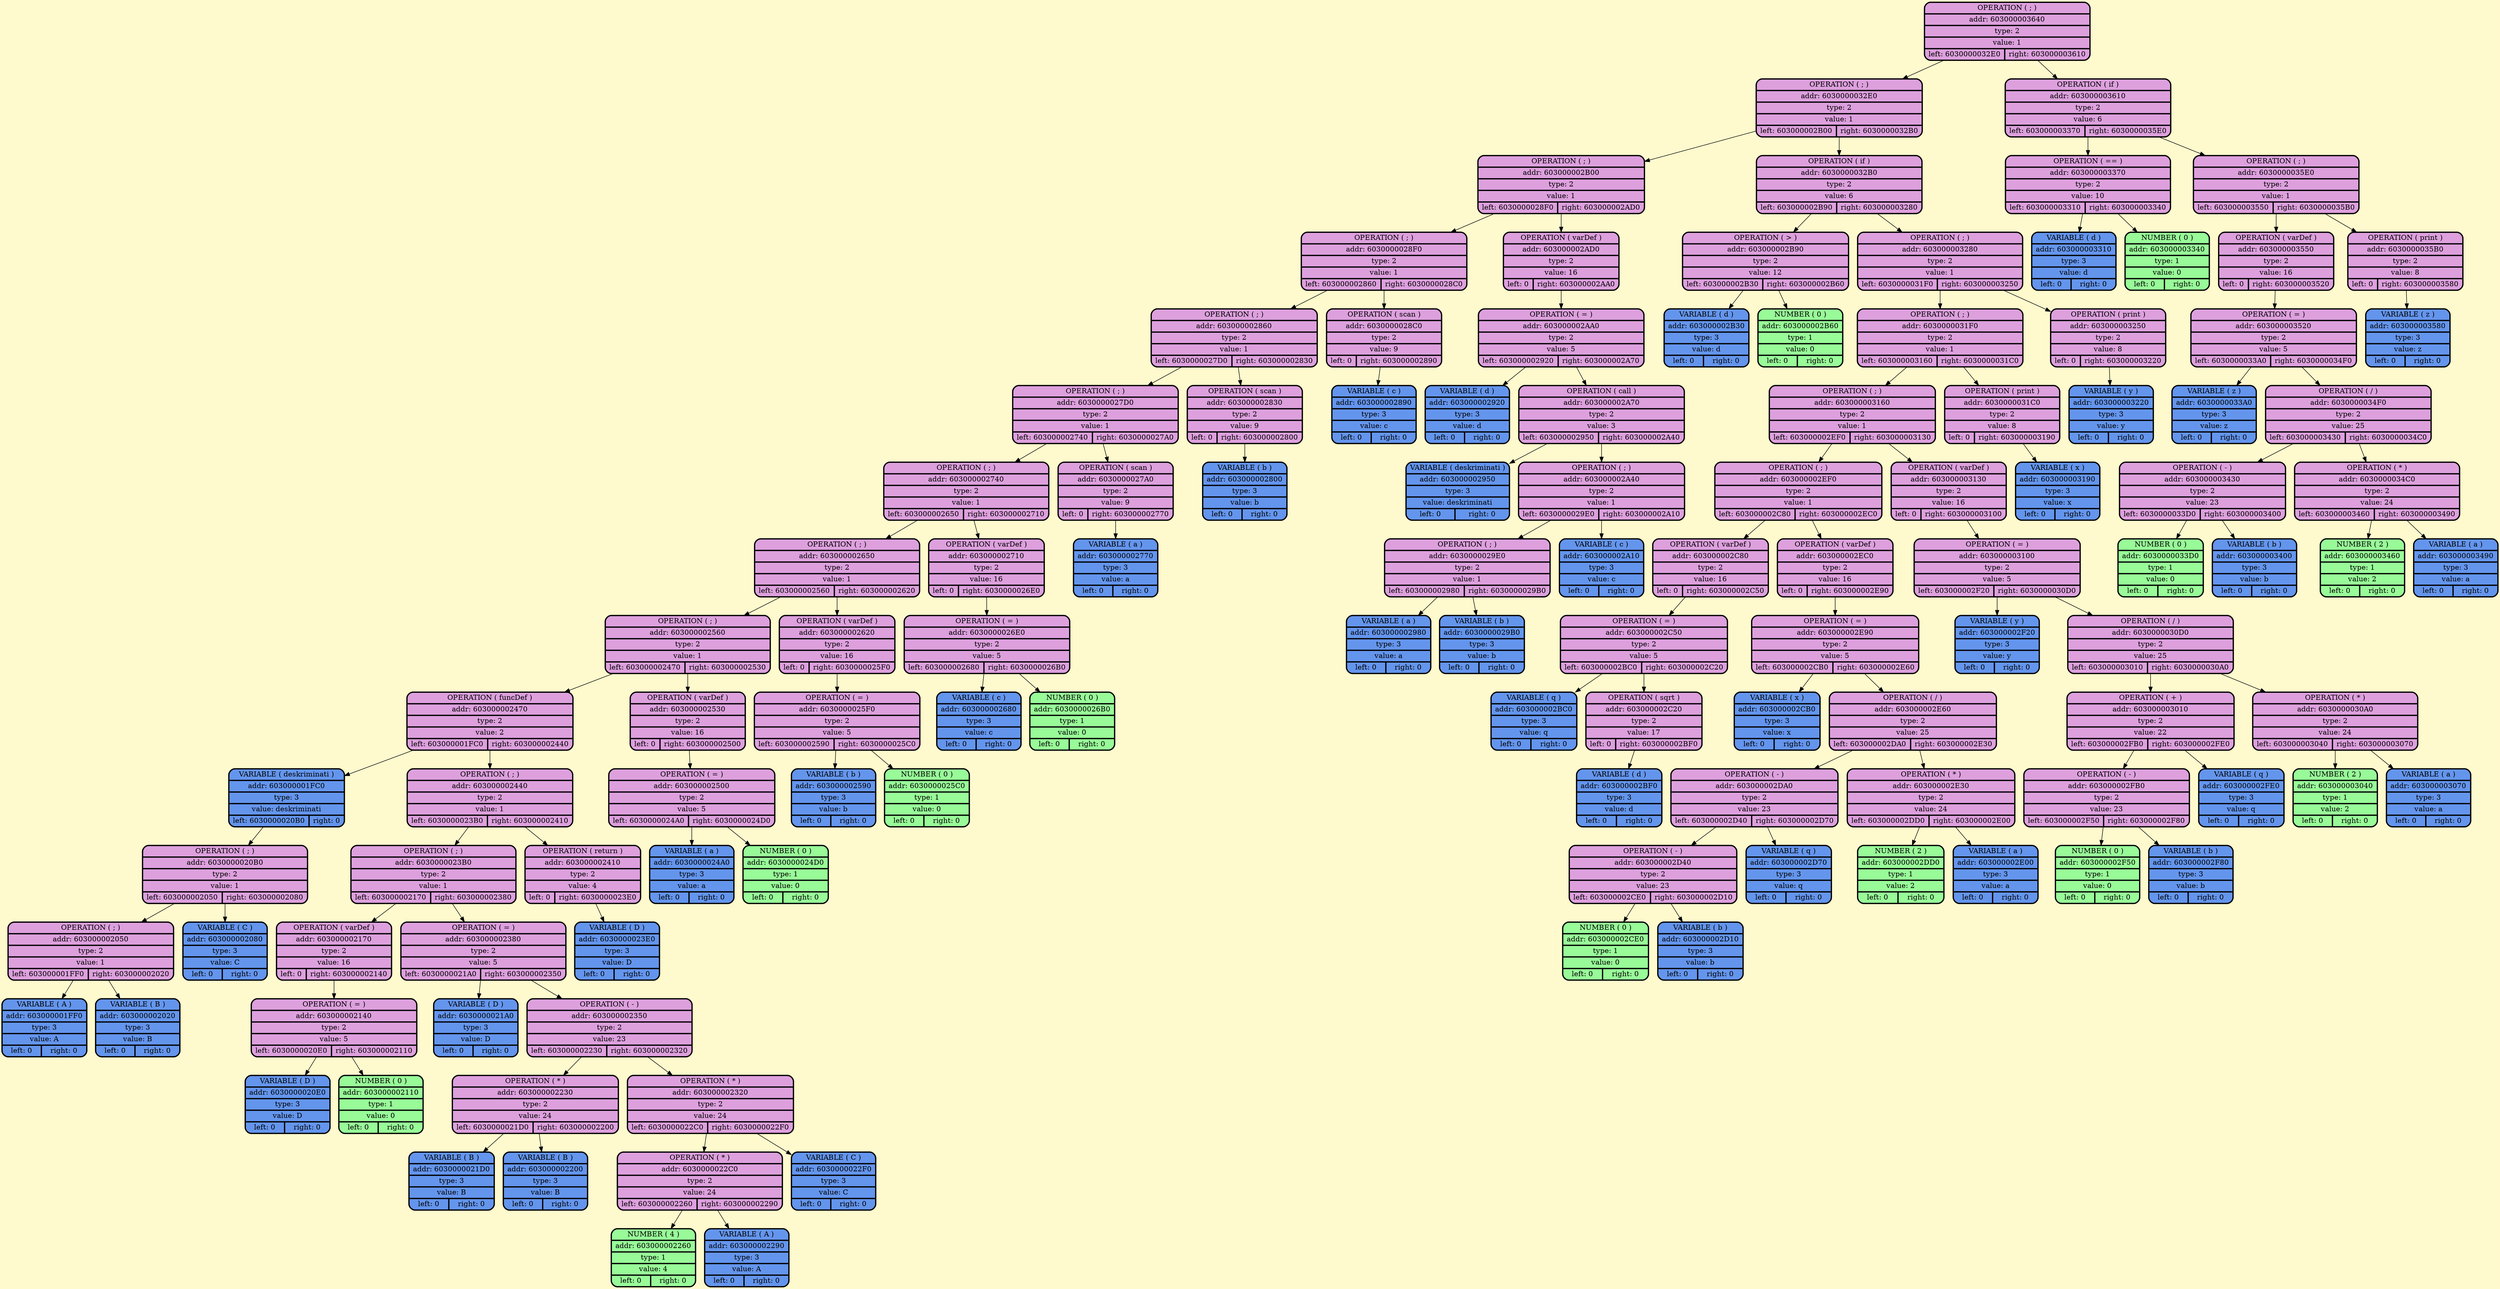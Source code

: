digraph G {
    node [style=filled, fontcolor=darkblue, fillcolor=peachpuff, color="#252A34", penwidth=2.5];
    bgcolor="lemonchiffon";

node_0x603000003640 [shape=Mrecord; style = filled; fillcolor=plum; color = "#000000"; fontcolor = "#000000";label=" {OPERATION ( ; ) | addr: 603000003640 | type: 2 | value: 1 | {left: 6030000032E0 | right: 603000003610}} "];
node_0x6030000032e0 [shape=Mrecord; style = filled; fillcolor=plum; color = "#000000"; fontcolor = "#000000";label=" {OPERATION ( ; ) | addr: 6030000032E0 | type: 2 | value: 1 | {left: 603000002B00 | right: 6030000032B0}} "];
node_0x603000002b00 [shape=Mrecord; style = filled; fillcolor=plum; color = "#000000"; fontcolor = "#000000";label=" {OPERATION ( ; ) | addr: 603000002B00 | type: 2 | value: 1 | {left: 6030000028F0 | right: 603000002AD0}} "];
node_0x6030000028f0 [shape=Mrecord; style = filled; fillcolor=plum; color = "#000000"; fontcolor = "#000000";label=" {OPERATION ( ; ) | addr: 6030000028F0 | type: 2 | value: 1 | {left: 603000002860 | right: 6030000028C0}} "];
node_0x603000002860 [shape=Mrecord; style = filled; fillcolor=plum; color = "#000000"; fontcolor = "#000000";label=" {OPERATION ( ; ) | addr: 603000002860 | type: 2 | value: 1 | {left: 6030000027D0 | right: 603000002830}} "];
node_0x6030000027d0 [shape=Mrecord; style = filled; fillcolor=plum; color = "#000000"; fontcolor = "#000000";label=" {OPERATION ( ; ) | addr: 6030000027D0 | type: 2 | value: 1 | {left: 603000002740 | right: 6030000027A0}} "];
node_0x603000002740 [shape=Mrecord; style = filled; fillcolor=plum; color = "#000000"; fontcolor = "#000000";label=" {OPERATION ( ; ) | addr: 603000002740 | type: 2 | value: 1 | {left: 603000002650 | right: 603000002710}} "];
node_0x603000002650 [shape=Mrecord; style = filled; fillcolor=plum; color = "#000000"; fontcolor = "#000000";label=" {OPERATION ( ; ) | addr: 603000002650 | type: 2 | value: 1 | {left: 603000002560 | right: 603000002620}} "];
node_0x603000002560 [shape=Mrecord; style = filled; fillcolor=plum; color = "#000000"; fontcolor = "#000000";label=" {OPERATION ( ; ) | addr: 603000002560 | type: 2 | value: 1 | {left: 603000002470 | right: 603000002530}} "];
node_0x603000002470 [shape=Mrecord; style = filled; fillcolor=plum; color = "#000000"; fontcolor = "#000000";label=" {OPERATION ( funcDef ) | addr: 603000002470 | type: 2 | value: 2 | {left: 603000001FC0 | right: 603000002440}} "];
    node_0x603000001fc0 [shape=Mrecord; style = filled; fillcolor = cornflowerblue; color = "#000000"; fontcolor = "#000000";  label="  {VARIABLE ( deskriminati )| addr: 603000001FC0 | type: 3| value: deskriminati | {left: 6030000020B0 | right: 0}} "];
node_0x6030000020b0 [shape=Mrecord; style = filled; fillcolor=plum; color = "#000000"; fontcolor = "#000000";label=" {OPERATION ( ; ) | addr: 6030000020B0 | type: 2 | value: 1 | {left: 603000002050 | right: 603000002080}} "];
node_0x603000002050 [shape=Mrecord; style = filled; fillcolor=plum; color = "#000000"; fontcolor = "#000000";label=" {OPERATION ( ; ) | addr: 603000002050 | type: 2 | value: 1 | {left: 603000001FF0 | right: 603000002020}} "];
    node_0x603000001ff0 [shape=Mrecord; style = filled; fillcolor = cornflowerblue; color = "#000000"; fontcolor = "#000000";  label="  {VARIABLE ( A )| addr: 603000001FF0 | type: 3| value: A | {left: 0 | right: 0}} "];
    node_0x603000002020 [shape=Mrecord; style = filled; fillcolor = cornflowerblue; color = "#000000"; fontcolor = "#000000";  label="  {VARIABLE ( B )| addr: 603000002020 | type: 3| value: B | {left: 0 | right: 0}} "];
    node_0x603000002080 [shape=Mrecord; style = filled; fillcolor = cornflowerblue; color = "#000000"; fontcolor = "#000000";  label="  {VARIABLE ( C )| addr: 603000002080 | type: 3| value: C | {left: 0 | right: 0}} "];
node_0x603000002440 [shape=Mrecord; style = filled; fillcolor=plum; color = "#000000"; fontcolor = "#000000";label=" {OPERATION ( ; ) | addr: 603000002440 | type: 2 | value: 1 | {left: 6030000023B0 | right: 603000002410}} "];
node_0x6030000023b0 [shape=Mrecord; style = filled; fillcolor=plum; color = "#000000"; fontcolor = "#000000";label=" {OPERATION ( ; ) | addr: 6030000023B0 | type: 2 | value: 1 | {left: 603000002170 | right: 603000002380}} "];
node_0x603000002170 [shape=Mrecord; style = filled; fillcolor=plum; color = "#000000"; fontcolor = "#000000";label=" {OPERATION ( varDef ) | addr: 603000002170 | type: 2 | value: 16 | {left: 0 | right: 603000002140}} "];
node_0x603000002140 [shape=Mrecord; style = filled; fillcolor=plum; color = "#000000"; fontcolor = "#000000";label=" {OPERATION ( = ) | addr: 603000002140 | type: 2 | value: 5 | {left: 6030000020E0 | right: 603000002110}} "];
    node_0x6030000020e0 [shape=Mrecord; style = filled; fillcolor = cornflowerblue; color = "#000000"; fontcolor = "#000000";  label="  {VARIABLE ( D )| addr: 6030000020E0 | type: 3| value: D | {left: 0 | right: 0}} "];
    node_0x603000002110 [shape=Mrecord; style = filled; fillcolor = palegreen; color = "#000000"; fontcolor = "#000000";  label="  {NUMBER ( 0 )| addr: 603000002110 | type: 1| value: 0 | {left: 0 | right: 0}} "];
node_0x603000002380 [shape=Mrecord; style = filled; fillcolor=plum; color = "#000000"; fontcolor = "#000000";label=" {OPERATION ( = ) | addr: 603000002380 | type: 2 | value: 5 | {left: 6030000021A0 | right: 603000002350}} "];
    node_0x6030000021a0 [shape=Mrecord; style = filled; fillcolor = cornflowerblue; color = "#000000"; fontcolor = "#000000";  label="  {VARIABLE ( D )| addr: 6030000021A0 | type: 3| value: D | {left: 0 | right: 0}} "];
node_0x603000002350 [shape=Mrecord; style = filled; fillcolor=plum; color = "#000000"; fontcolor = "#000000";label=" {OPERATION ( - ) | addr: 603000002350 | type: 2 | value: 23 | {left: 603000002230 | right: 603000002320}} "];
node_0x603000002230 [shape=Mrecord; style = filled; fillcolor=plum; color = "#000000"; fontcolor = "#000000";label=" {OPERATION ( * ) | addr: 603000002230 | type: 2 | value: 24 | {left: 6030000021D0 | right: 603000002200}} "];
    node_0x6030000021d0 [shape=Mrecord; style = filled; fillcolor = cornflowerblue; color = "#000000"; fontcolor = "#000000";  label="  {VARIABLE ( B )| addr: 6030000021D0 | type: 3| value: B | {left: 0 | right: 0}} "];
    node_0x603000002200 [shape=Mrecord; style = filled; fillcolor = cornflowerblue; color = "#000000"; fontcolor = "#000000";  label="  {VARIABLE ( B )| addr: 603000002200 | type: 3| value: B | {left: 0 | right: 0}} "];
node_0x603000002320 [shape=Mrecord; style = filled; fillcolor=plum; color = "#000000"; fontcolor = "#000000";label=" {OPERATION ( * ) | addr: 603000002320 | type: 2 | value: 24 | {left: 6030000022C0 | right: 6030000022F0}} "];
node_0x6030000022c0 [shape=Mrecord; style = filled; fillcolor=plum; color = "#000000"; fontcolor = "#000000";label=" {OPERATION ( * ) | addr: 6030000022C0 | type: 2 | value: 24 | {left: 603000002260 | right: 603000002290}} "];
    node_0x603000002260 [shape=Mrecord; style = filled; fillcolor = palegreen; color = "#000000"; fontcolor = "#000000";  label="  {NUMBER ( 4 )| addr: 603000002260 | type: 1| value: 4 | {left: 0 | right: 0}} "];
    node_0x603000002290 [shape=Mrecord; style = filled; fillcolor = cornflowerblue; color = "#000000"; fontcolor = "#000000";  label="  {VARIABLE ( A )| addr: 603000002290 | type: 3| value: A | {left: 0 | right: 0}} "];
    node_0x6030000022f0 [shape=Mrecord; style = filled; fillcolor = cornflowerblue; color = "#000000"; fontcolor = "#000000";  label="  {VARIABLE ( C )| addr: 6030000022F0 | type: 3| value: C | {left: 0 | right: 0}} "];
node_0x603000002410 [shape=Mrecord; style = filled; fillcolor=plum; color = "#000000"; fontcolor = "#000000";label=" {OPERATION ( return ) | addr: 603000002410 | type: 2 | value: 4 | {left: 0 | right: 6030000023E0}} "];
    node_0x6030000023e0 [shape=Mrecord; style = filled; fillcolor = cornflowerblue; color = "#000000"; fontcolor = "#000000";  label="  {VARIABLE ( D )| addr: 6030000023E0 | type: 3| value: D | {left: 0 | right: 0}} "];
node_0x603000002530 [shape=Mrecord; style = filled; fillcolor=plum; color = "#000000"; fontcolor = "#000000";label=" {OPERATION ( varDef ) | addr: 603000002530 | type: 2 | value: 16 | {left: 0 | right: 603000002500}} "];
node_0x603000002500 [shape=Mrecord; style = filled; fillcolor=plum; color = "#000000"; fontcolor = "#000000";label=" {OPERATION ( = ) | addr: 603000002500 | type: 2 | value: 5 | {left: 6030000024A0 | right: 6030000024D0}} "];
    node_0x6030000024a0 [shape=Mrecord; style = filled; fillcolor = cornflowerblue; color = "#000000"; fontcolor = "#000000";  label="  {VARIABLE ( a )| addr: 6030000024A0 | type: 3| value: a | {left: 0 | right: 0}} "];
    node_0x6030000024d0 [shape=Mrecord; style = filled; fillcolor = palegreen; color = "#000000"; fontcolor = "#000000";  label="  {NUMBER ( 0 )| addr: 6030000024D0 | type: 1| value: 0 | {left: 0 | right: 0}} "];
node_0x603000002620 [shape=Mrecord; style = filled; fillcolor=plum; color = "#000000"; fontcolor = "#000000";label=" {OPERATION ( varDef ) | addr: 603000002620 | type: 2 | value: 16 | {left: 0 | right: 6030000025F0}} "];
node_0x6030000025f0 [shape=Mrecord; style = filled; fillcolor=plum; color = "#000000"; fontcolor = "#000000";label=" {OPERATION ( = ) | addr: 6030000025F0 | type: 2 | value: 5 | {left: 603000002590 | right: 6030000025C0}} "];
    node_0x603000002590 [shape=Mrecord; style = filled; fillcolor = cornflowerblue; color = "#000000"; fontcolor = "#000000";  label="  {VARIABLE ( b )| addr: 603000002590 | type: 3| value: b | {left: 0 | right: 0}} "];
    node_0x6030000025c0 [shape=Mrecord; style = filled; fillcolor = palegreen; color = "#000000"; fontcolor = "#000000";  label="  {NUMBER ( 0 )| addr: 6030000025C0 | type: 1| value: 0 | {left: 0 | right: 0}} "];
node_0x603000002710 [shape=Mrecord; style = filled; fillcolor=plum; color = "#000000"; fontcolor = "#000000";label=" {OPERATION ( varDef ) | addr: 603000002710 | type: 2 | value: 16 | {left: 0 | right: 6030000026E0}} "];
node_0x6030000026e0 [shape=Mrecord; style = filled; fillcolor=plum; color = "#000000"; fontcolor = "#000000";label=" {OPERATION ( = ) | addr: 6030000026E0 | type: 2 | value: 5 | {left: 603000002680 | right: 6030000026B0}} "];
    node_0x603000002680 [shape=Mrecord; style = filled; fillcolor = cornflowerblue; color = "#000000"; fontcolor = "#000000";  label="  {VARIABLE ( c )| addr: 603000002680 | type: 3| value: c | {left: 0 | right: 0}} "];
    node_0x6030000026b0 [shape=Mrecord; style = filled; fillcolor = palegreen; color = "#000000"; fontcolor = "#000000";  label="  {NUMBER ( 0 )| addr: 6030000026B0 | type: 1| value: 0 | {left: 0 | right: 0}} "];
node_0x6030000027a0 [shape=Mrecord; style = filled; fillcolor=plum; color = "#000000"; fontcolor = "#000000";label=" {OPERATION ( scan ) | addr: 6030000027A0 | type: 2 | value: 9 | {left: 0 | right: 603000002770}} "];
    node_0x603000002770 [shape=Mrecord; style = filled; fillcolor = cornflowerblue; color = "#000000"; fontcolor = "#000000";  label="  {VARIABLE ( a )| addr: 603000002770 | type: 3| value: a | {left: 0 | right: 0}} "];
node_0x603000002830 [shape=Mrecord; style = filled; fillcolor=plum; color = "#000000"; fontcolor = "#000000";label=" {OPERATION ( scan ) | addr: 603000002830 | type: 2 | value: 9 | {left: 0 | right: 603000002800}} "];
    node_0x603000002800 [shape=Mrecord; style = filled; fillcolor = cornflowerblue; color = "#000000"; fontcolor = "#000000";  label="  {VARIABLE ( b )| addr: 603000002800 | type: 3| value: b | {left: 0 | right: 0}} "];
node_0x6030000028c0 [shape=Mrecord; style = filled; fillcolor=plum; color = "#000000"; fontcolor = "#000000";label=" {OPERATION ( scan ) | addr: 6030000028C0 | type: 2 | value: 9 | {left: 0 | right: 603000002890}} "];
    node_0x603000002890 [shape=Mrecord; style = filled; fillcolor = cornflowerblue; color = "#000000"; fontcolor = "#000000";  label="  {VARIABLE ( c )| addr: 603000002890 | type: 3| value: c | {left: 0 | right: 0}} "];
node_0x603000002ad0 [shape=Mrecord; style = filled; fillcolor=plum; color = "#000000"; fontcolor = "#000000";label=" {OPERATION ( varDef ) | addr: 603000002AD0 | type: 2 | value: 16 | {left: 0 | right: 603000002AA0}} "];
node_0x603000002aa0 [shape=Mrecord; style = filled; fillcolor=plum; color = "#000000"; fontcolor = "#000000";label=" {OPERATION ( = ) | addr: 603000002AA0 | type: 2 | value: 5 | {left: 603000002920 | right: 603000002A70}} "];
    node_0x603000002920 [shape=Mrecord; style = filled; fillcolor = cornflowerblue; color = "#000000"; fontcolor = "#000000";  label="  {VARIABLE ( d )| addr: 603000002920 | type: 3| value: d | {left: 0 | right: 0}} "];
node_0x603000002a70 [shape=Mrecord; style = filled; fillcolor=plum; color = "#000000"; fontcolor = "#000000";label=" {OPERATION ( call ) | addr: 603000002A70 | type: 2 | value: 3 | {left: 603000002950 | right: 603000002A40}} "];
    node_0x603000002950 [shape=Mrecord; style = filled; fillcolor = cornflowerblue; color = "#000000"; fontcolor = "#000000";  label="  {VARIABLE ( deskriminati )| addr: 603000002950 | type: 3| value: deskriminati | {left: 0 | right: 0}} "];
node_0x603000002a40 [shape=Mrecord; style = filled; fillcolor=plum; color = "#000000"; fontcolor = "#000000";label=" {OPERATION ( ; ) | addr: 603000002A40 | type: 2 | value: 1 | {left: 6030000029E0 | right: 603000002A10}} "];
node_0x6030000029e0 [shape=Mrecord; style = filled; fillcolor=plum; color = "#000000"; fontcolor = "#000000";label=" {OPERATION ( ; ) | addr: 6030000029E0 | type: 2 | value: 1 | {left: 603000002980 | right: 6030000029B0}} "];
    node_0x603000002980 [shape=Mrecord; style = filled; fillcolor = cornflowerblue; color = "#000000"; fontcolor = "#000000";  label="  {VARIABLE ( a )| addr: 603000002980 | type: 3| value: a | {left: 0 | right: 0}} "];
    node_0x6030000029b0 [shape=Mrecord; style = filled; fillcolor = cornflowerblue; color = "#000000"; fontcolor = "#000000";  label="  {VARIABLE ( b )| addr: 6030000029B0 | type: 3| value: b | {left: 0 | right: 0}} "];
    node_0x603000002a10 [shape=Mrecord; style = filled; fillcolor = cornflowerblue; color = "#000000"; fontcolor = "#000000";  label="  {VARIABLE ( c )| addr: 603000002A10 | type: 3| value: c | {left: 0 | right: 0}} "];
node_0x6030000032b0 [shape=Mrecord; style = filled; fillcolor=plum; color = "#000000"; fontcolor = "#000000";label=" {OPERATION ( if ) | addr: 6030000032B0 | type: 2 | value: 6 | {left: 603000002B90 | right: 603000003280}} "];
node_0x603000002b90 [shape=Mrecord; style = filled; fillcolor=plum; color = "#000000"; fontcolor = "#000000";label=" {OPERATION ( \> ) | addr: 603000002B90 | type: 2 | value: 12 | {left: 603000002B30 | right: 603000002B60}} "];
    node_0x603000002b30 [shape=Mrecord; style = filled; fillcolor = cornflowerblue; color = "#000000"; fontcolor = "#000000";  label="  {VARIABLE ( d )| addr: 603000002B30 | type: 3| value: d | {left: 0 | right: 0}} "];
    node_0x603000002b60 [shape=Mrecord; style = filled; fillcolor = palegreen; color = "#000000"; fontcolor = "#000000";  label="  {NUMBER ( 0 )| addr: 603000002B60 | type: 1| value: 0 | {left: 0 | right: 0}} "];
node_0x603000003280 [shape=Mrecord; style = filled; fillcolor=plum; color = "#000000"; fontcolor = "#000000";label=" {OPERATION ( ; ) | addr: 603000003280 | type: 2 | value: 1 | {left: 6030000031F0 | right: 603000003250}} "];
node_0x6030000031f0 [shape=Mrecord; style = filled; fillcolor=plum; color = "#000000"; fontcolor = "#000000";label=" {OPERATION ( ; ) | addr: 6030000031F0 | type: 2 | value: 1 | {left: 603000003160 | right: 6030000031C0}} "];
node_0x603000003160 [shape=Mrecord; style = filled; fillcolor=plum; color = "#000000"; fontcolor = "#000000";label=" {OPERATION ( ; ) | addr: 603000003160 | type: 2 | value: 1 | {left: 603000002EF0 | right: 603000003130}} "];
node_0x603000002ef0 [shape=Mrecord; style = filled; fillcolor=plum; color = "#000000"; fontcolor = "#000000";label=" {OPERATION ( ; ) | addr: 603000002EF0 | type: 2 | value: 1 | {left: 603000002C80 | right: 603000002EC0}} "];
node_0x603000002c80 [shape=Mrecord; style = filled; fillcolor=plum; color = "#000000"; fontcolor = "#000000";label=" {OPERATION ( varDef ) | addr: 603000002C80 | type: 2 | value: 16 | {left: 0 | right: 603000002C50}} "];
node_0x603000002c50 [shape=Mrecord; style = filled; fillcolor=plum; color = "#000000"; fontcolor = "#000000";label=" {OPERATION ( = ) | addr: 603000002C50 | type: 2 | value: 5 | {left: 603000002BC0 | right: 603000002C20}} "];
    node_0x603000002bc0 [shape=Mrecord; style = filled; fillcolor = cornflowerblue; color = "#000000"; fontcolor = "#000000";  label="  {VARIABLE ( q )| addr: 603000002BC0 | type: 3| value: q | {left: 0 | right: 0}} "];
node_0x603000002c20 [shape=Mrecord; style = filled; fillcolor=plum; color = "#000000"; fontcolor = "#000000";label=" {OPERATION ( sqrt ) | addr: 603000002C20 | type: 2 | value: 17 | {left: 0 | right: 603000002BF0}} "];
    node_0x603000002bf0 [shape=Mrecord; style = filled; fillcolor = cornflowerblue; color = "#000000"; fontcolor = "#000000";  label="  {VARIABLE ( d )| addr: 603000002BF0 | type: 3| value: d | {left: 0 | right: 0}} "];
node_0x603000002ec0 [shape=Mrecord; style = filled; fillcolor=plum; color = "#000000"; fontcolor = "#000000";label=" {OPERATION ( varDef ) | addr: 603000002EC0 | type: 2 | value: 16 | {left: 0 | right: 603000002E90}} "];
node_0x603000002e90 [shape=Mrecord; style = filled; fillcolor=plum; color = "#000000"; fontcolor = "#000000";label=" {OPERATION ( = ) | addr: 603000002E90 | type: 2 | value: 5 | {left: 603000002CB0 | right: 603000002E60}} "];
    node_0x603000002cb0 [shape=Mrecord; style = filled; fillcolor = cornflowerblue; color = "#000000"; fontcolor = "#000000";  label="  {VARIABLE ( x )| addr: 603000002CB0 | type: 3| value: x | {left: 0 | right: 0}} "];
node_0x603000002e60 [shape=Mrecord; style = filled; fillcolor=plum; color = "#000000"; fontcolor = "#000000";label=" {OPERATION ( / ) | addr: 603000002E60 | type: 2 | value: 25 | {left: 603000002DA0 | right: 603000002E30}} "];
node_0x603000002da0 [shape=Mrecord; style = filled; fillcolor=plum; color = "#000000"; fontcolor = "#000000";label=" {OPERATION ( - ) | addr: 603000002DA0 | type: 2 | value: 23 | {left: 603000002D40 | right: 603000002D70}} "];
node_0x603000002d40 [shape=Mrecord; style = filled; fillcolor=plum; color = "#000000"; fontcolor = "#000000";label=" {OPERATION ( - ) | addr: 603000002D40 | type: 2 | value: 23 | {left: 603000002CE0 | right: 603000002D10}} "];
    node_0x603000002ce0 [shape=Mrecord; style = filled; fillcolor = palegreen; color = "#000000"; fontcolor = "#000000";  label="  {NUMBER ( 0 )| addr: 603000002CE0 | type: 1| value: 0 | {left: 0 | right: 0}} "];
    node_0x603000002d10 [shape=Mrecord; style = filled; fillcolor = cornflowerblue; color = "#000000"; fontcolor = "#000000";  label="  {VARIABLE ( b )| addr: 603000002D10 | type: 3| value: b | {left: 0 | right: 0}} "];
    node_0x603000002d70 [shape=Mrecord; style = filled; fillcolor = cornflowerblue; color = "#000000"; fontcolor = "#000000";  label="  {VARIABLE ( q )| addr: 603000002D70 | type: 3| value: q | {left: 0 | right: 0}} "];
node_0x603000002e30 [shape=Mrecord; style = filled; fillcolor=plum; color = "#000000"; fontcolor = "#000000";label=" {OPERATION ( * ) | addr: 603000002E30 | type: 2 | value: 24 | {left: 603000002DD0 | right: 603000002E00}} "];
    node_0x603000002dd0 [shape=Mrecord; style = filled; fillcolor = palegreen; color = "#000000"; fontcolor = "#000000";  label="  {NUMBER ( 2 )| addr: 603000002DD0 | type: 1| value: 2 | {left: 0 | right: 0}} "];
    node_0x603000002e00 [shape=Mrecord; style = filled; fillcolor = cornflowerblue; color = "#000000"; fontcolor = "#000000";  label="  {VARIABLE ( a )| addr: 603000002E00 | type: 3| value: a | {left: 0 | right: 0}} "];
node_0x603000003130 [shape=Mrecord; style = filled; fillcolor=plum; color = "#000000"; fontcolor = "#000000";label=" {OPERATION ( varDef ) | addr: 603000003130 | type: 2 | value: 16 | {left: 0 | right: 603000003100}} "];
node_0x603000003100 [shape=Mrecord; style = filled; fillcolor=plum; color = "#000000"; fontcolor = "#000000";label=" {OPERATION ( = ) | addr: 603000003100 | type: 2 | value: 5 | {left: 603000002F20 | right: 6030000030D0}} "];
    node_0x603000002f20 [shape=Mrecord; style = filled; fillcolor = cornflowerblue; color = "#000000"; fontcolor = "#000000";  label="  {VARIABLE ( y )| addr: 603000002F20 | type: 3| value: y | {left: 0 | right: 0}} "];
node_0x6030000030d0 [shape=Mrecord; style = filled; fillcolor=plum; color = "#000000"; fontcolor = "#000000";label=" {OPERATION ( / ) | addr: 6030000030D0 | type: 2 | value: 25 | {left: 603000003010 | right: 6030000030A0}} "];
node_0x603000003010 [shape=Mrecord; style = filled; fillcolor=plum; color = "#000000"; fontcolor = "#000000";label=" {OPERATION ( + ) | addr: 603000003010 | type: 2 | value: 22 | {left: 603000002FB0 | right: 603000002FE0}} "];
node_0x603000002fb0 [shape=Mrecord; style = filled; fillcolor=plum; color = "#000000"; fontcolor = "#000000";label=" {OPERATION ( - ) | addr: 603000002FB0 | type: 2 | value: 23 | {left: 603000002F50 | right: 603000002F80}} "];
    node_0x603000002f50 [shape=Mrecord; style = filled; fillcolor = palegreen; color = "#000000"; fontcolor = "#000000";  label="  {NUMBER ( 0 )| addr: 603000002F50 | type: 1| value: 0 | {left: 0 | right: 0}} "];
    node_0x603000002f80 [shape=Mrecord; style = filled; fillcolor = cornflowerblue; color = "#000000"; fontcolor = "#000000";  label="  {VARIABLE ( b )| addr: 603000002F80 | type: 3| value: b | {left: 0 | right: 0}} "];
    node_0x603000002fe0 [shape=Mrecord; style = filled; fillcolor = cornflowerblue; color = "#000000"; fontcolor = "#000000";  label="  {VARIABLE ( q )| addr: 603000002FE0 | type: 3| value: q | {left: 0 | right: 0}} "];
node_0x6030000030a0 [shape=Mrecord; style = filled; fillcolor=plum; color = "#000000"; fontcolor = "#000000";label=" {OPERATION ( * ) | addr: 6030000030A0 | type: 2 | value: 24 | {left: 603000003040 | right: 603000003070}} "];
    node_0x603000003040 [shape=Mrecord; style = filled; fillcolor = palegreen; color = "#000000"; fontcolor = "#000000";  label="  {NUMBER ( 2 )| addr: 603000003040 | type: 1| value: 2 | {left: 0 | right: 0}} "];
    node_0x603000003070 [shape=Mrecord; style = filled; fillcolor = cornflowerblue; color = "#000000"; fontcolor = "#000000";  label="  {VARIABLE ( a )| addr: 603000003070 | type: 3| value: a | {left: 0 | right: 0}} "];
node_0x6030000031c0 [shape=Mrecord; style = filled; fillcolor=plum; color = "#000000"; fontcolor = "#000000";label=" {OPERATION ( print ) | addr: 6030000031C0 | type: 2 | value: 8 | {left: 0 | right: 603000003190}} "];
    node_0x603000003190 [shape=Mrecord; style = filled; fillcolor = cornflowerblue; color = "#000000"; fontcolor = "#000000";  label="  {VARIABLE ( x )| addr: 603000003190 | type: 3| value: x | {left: 0 | right: 0}} "];
node_0x603000003250 [shape=Mrecord; style = filled; fillcolor=plum; color = "#000000"; fontcolor = "#000000";label=" {OPERATION ( print ) | addr: 603000003250 | type: 2 | value: 8 | {left: 0 | right: 603000003220}} "];
    node_0x603000003220 [shape=Mrecord; style = filled; fillcolor = cornflowerblue; color = "#000000"; fontcolor = "#000000";  label="  {VARIABLE ( y )| addr: 603000003220 | type: 3| value: y | {left: 0 | right: 0}} "];
node_0x603000003610 [shape=Mrecord; style = filled; fillcolor=plum; color = "#000000"; fontcolor = "#000000";label=" {OPERATION ( if ) | addr: 603000003610 | type: 2 | value: 6 | {left: 603000003370 | right: 6030000035E0}} "];
node_0x603000003370 [shape=Mrecord; style = filled; fillcolor=plum; color = "#000000"; fontcolor = "#000000";label=" {OPERATION ( == ) | addr: 603000003370 | type: 2 | value: 10 | {left: 603000003310 | right: 603000003340}} "];
    node_0x603000003310 [shape=Mrecord; style = filled; fillcolor = cornflowerblue; color = "#000000"; fontcolor = "#000000";  label="  {VARIABLE ( d )| addr: 603000003310 | type: 3| value: d | {left: 0 | right: 0}} "];
    node_0x603000003340 [shape=Mrecord; style = filled; fillcolor = palegreen; color = "#000000"; fontcolor = "#000000";  label="  {NUMBER ( 0 )| addr: 603000003340 | type: 1| value: 0 | {left: 0 | right: 0}} "];
node_0x6030000035e0 [shape=Mrecord; style = filled; fillcolor=plum; color = "#000000"; fontcolor = "#000000";label=" {OPERATION ( ; ) | addr: 6030000035E0 | type: 2 | value: 1 | {left: 603000003550 | right: 6030000035B0}} "];
node_0x603000003550 [shape=Mrecord; style = filled; fillcolor=plum; color = "#000000"; fontcolor = "#000000";label=" {OPERATION ( varDef ) | addr: 603000003550 | type: 2 | value: 16 | {left: 0 | right: 603000003520}} "];
node_0x603000003520 [shape=Mrecord; style = filled; fillcolor=plum; color = "#000000"; fontcolor = "#000000";label=" {OPERATION ( = ) | addr: 603000003520 | type: 2 | value: 5 | {left: 6030000033A0 | right: 6030000034F0}} "];
    node_0x6030000033a0 [shape=Mrecord; style = filled; fillcolor = cornflowerblue; color = "#000000"; fontcolor = "#000000";  label="  {VARIABLE ( z )| addr: 6030000033A0 | type: 3| value: z | {left: 0 | right: 0}} "];
node_0x6030000034f0 [shape=Mrecord; style = filled; fillcolor=plum; color = "#000000"; fontcolor = "#000000";label=" {OPERATION ( / ) | addr: 6030000034F0 | type: 2 | value: 25 | {left: 603000003430 | right: 6030000034C0}} "];
node_0x603000003430 [shape=Mrecord; style = filled; fillcolor=plum; color = "#000000"; fontcolor = "#000000";label=" {OPERATION ( - ) | addr: 603000003430 | type: 2 | value: 23 | {left: 6030000033D0 | right: 603000003400}} "];
    node_0x6030000033d0 [shape=Mrecord; style = filled; fillcolor = palegreen; color = "#000000"; fontcolor = "#000000";  label="  {NUMBER ( 0 )| addr: 6030000033D0 | type: 1| value: 0 | {left: 0 | right: 0}} "];
    node_0x603000003400 [shape=Mrecord; style = filled; fillcolor = cornflowerblue; color = "#000000"; fontcolor = "#000000";  label="  {VARIABLE ( b )| addr: 603000003400 | type: 3| value: b | {left: 0 | right: 0}} "];
node_0x6030000034c0 [shape=Mrecord; style = filled; fillcolor=plum; color = "#000000"; fontcolor = "#000000";label=" {OPERATION ( * ) | addr: 6030000034C0 | type: 2 | value: 24 | {left: 603000003460 | right: 603000003490}} "];
    node_0x603000003460 [shape=Mrecord; style = filled; fillcolor = palegreen; color = "#000000"; fontcolor = "#000000";  label="  {NUMBER ( 2 )| addr: 603000003460 | type: 1| value: 2 | {left: 0 | right: 0}} "];
    node_0x603000003490 [shape=Mrecord; style = filled; fillcolor = cornflowerblue; color = "#000000"; fontcolor = "#000000";  label="  {VARIABLE ( a )| addr: 603000003490 | type: 3| value: a | {left: 0 | right: 0}} "];
node_0x6030000035b0 [shape=Mrecord; style = filled; fillcolor=plum; color = "#000000"; fontcolor = "#000000";label=" {OPERATION ( print ) | addr: 6030000035B0 | type: 2 | value: 8 | {left: 0 | right: 603000003580}} "];
    node_0x603000003580 [shape=Mrecord; style = filled; fillcolor = cornflowerblue; color = "#000000"; fontcolor = "#000000";  label="  {VARIABLE ( z )| addr: 603000003580 | type: 3| value: z | {left: 0 | right: 0}} "];
    node_0x603000003640 -> node_0x6030000032e0;
    node_0x6030000032e0 -> node_0x603000002b00;
    node_0x603000002b00 -> node_0x6030000028f0;
    node_0x6030000028f0 -> node_0x603000002860;
    node_0x603000002860 -> node_0x6030000027d0;
    node_0x6030000027d0 -> node_0x603000002740;
    node_0x603000002740 -> node_0x603000002650;
    node_0x603000002650 -> node_0x603000002560;
    node_0x603000002560 -> node_0x603000002470;
    node_0x603000002470 -> node_0x603000001fc0;
    node_0x603000001fc0 -> node_0x6030000020b0;
    node_0x6030000020b0 -> node_0x603000002050;
    node_0x603000002050 -> node_0x603000001ff0;
    node_0x603000002050 -> node_0x603000002020;
    node_0x6030000020b0 -> node_0x603000002080;
    node_0x603000002470 -> node_0x603000002440;
    node_0x603000002440 -> node_0x6030000023b0;
    node_0x6030000023b0 -> node_0x603000002170;
    node_0x603000002170 -> node_0x603000002140;
    node_0x603000002140 -> node_0x6030000020e0;
    node_0x603000002140 -> node_0x603000002110;
    node_0x6030000023b0 -> node_0x603000002380;
    node_0x603000002380 -> node_0x6030000021a0;
    node_0x603000002380 -> node_0x603000002350;
    node_0x603000002350 -> node_0x603000002230;
    node_0x603000002230 -> node_0x6030000021d0;
    node_0x603000002230 -> node_0x603000002200;
    node_0x603000002350 -> node_0x603000002320;
    node_0x603000002320 -> node_0x6030000022c0;
    node_0x6030000022c0 -> node_0x603000002260;
    node_0x6030000022c0 -> node_0x603000002290;
    node_0x603000002320 -> node_0x6030000022f0;
    node_0x603000002440 -> node_0x603000002410;
    node_0x603000002410 -> node_0x6030000023e0;
    node_0x603000002560 -> node_0x603000002530;
    node_0x603000002530 -> node_0x603000002500;
    node_0x603000002500 -> node_0x6030000024a0;
    node_0x603000002500 -> node_0x6030000024d0;
    node_0x603000002650 -> node_0x603000002620;
    node_0x603000002620 -> node_0x6030000025f0;
    node_0x6030000025f0 -> node_0x603000002590;
    node_0x6030000025f0 -> node_0x6030000025c0;
    node_0x603000002740 -> node_0x603000002710;
    node_0x603000002710 -> node_0x6030000026e0;
    node_0x6030000026e0 -> node_0x603000002680;
    node_0x6030000026e0 -> node_0x6030000026b0;
    node_0x6030000027d0 -> node_0x6030000027a0;
    node_0x6030000027a0 -> node_0x603000002770;
    node_0x603000002860 -> node_0x603000002830;
    node_0x603000002830 -> node_0x603000002800;
    node_0x6030000028f0 -> node_0x6030000028c0;
    node_0x6030000028c0 -> node_0x603000002890;
    node_0x603000002b00 -> node_0x603000002ad0;
    node_0x603000002ad0 -> node_0x603000002aa0;
    node_0x603000002aa0 -> node_0x603000002920;
    node_0x603000002aa0 -> node_0x603000002a70;
    node_0x603000002a70 -> node_0x603000002950;
    node_0x603000002a70 -> node_0x603000002a40;
    node_0x603000002a40 -> node_0x6030000029e0;
    node_0x6030000029e0 -> node_0x603000002980;
    node_0x6030000029e0 -> node_0x6030000029b0;
    node_0x603000002a40 -> node_0x603000002a10;
    node_0x6030000032e0 -> node_0x6030000032b0;
    node_0x6030000032b0 -> node_0x603000002b90;
    node_0x603000002b90 -> node_0x603000002b30;
    node_0x603000002b90 -> node_0x603000002b60;
    node_0x6030000032b0 -> node_0x603000003280;
    node_0x603000003280 -> node_0x6030000031f0;
    node_0x6030000031f0 -> node_0x603000003160;
    node_0x603000003160 -> node_0x603000002ef0;
    node_0x603000002ef0 -> node_0x603000002c80;
    node_0x603000002c80 -> node_0x603000002c50;
    node_0x603000002c50 -> node_0x603000002bc0;
    node_0x603000002c50 -> node_0x603000002c20;
    node_0x603000002c20 -> node_0x603000002bf0;
    node_0x603000002ef0 -> node_0x603000002ec0;
    node_0x603000002ec0 -> node_0x603000002e90;
    node_0x603000002e90 -> node_0x603000002cb0;
    node_0x603000002e90 -> node_0x603000002e60;
    node_0x603000002e60 -> node_0x603000002da0;
    node_0x603000002da0 -> node_0x603000002d40;
    node_0x603000002d40 -> node_0x603000002ce0;
    node_0x603000002d40 -> node_0x603000002d10;
    node_0x603000002da0 -> node_0x603000002d70;
    node_0x603000002e60 -> node_0x603000002e30;
    node_0x603000002e30 -> node_0x603000002dd0;
    node_0x603000002e30 -> node_0x603000002e00;
    node_0x603000003160 -> node_0x603000003130;
    node_0x603000003130 -> node_0x603000003100;
    node_0x603000003100 -> node_0x603000002f20;
    node_0x603000003100 -> node_0x6030000030d0;
    node_0x6030000030d0 -> node_0x603000003010;
    node_0x603000003010 -> node_0x603000002fb0;
    node_0x603000002fb0 -> node_0x603000002f50;
    node_0x603000002fb0 -> node_0x603000002f80;
    node_0x603000003010 -> node_0x603000002fe0;
    node_0x6030000030d0 -> node_0x6030000030a0;
    node_0x6030000030a0 -> node_0x603000003040;
    node_0x6030000030a0 -> node_0x603000003070;
    node_0x6030000031f0 -> node_0x6030000031c0;
    node_0x6030000031c0 -> node_0x603000003190;
    node_0x603000003280 -> node_0x603000003250;
    node_0x603000003250 -> node_0x603000003220;
    node_0x603000003640 -> node_0x603000003610;
    node_0x603000003610 -> node_0x603000003370;
    node_0x603000003370 -> node_0x603000003310;
    node_0x603000003370 -> node_0x603000003340;
    node_0x603000003610 -> node_0x6030000035e0;
    node_0x6030000035e0 -> node_0x603000003550;
    node_0x603000003550 -> node_0x603000003520;
    node_0x603000003520 -> node_0x6030000033a0;
    node_0x603000003520 -> node_0x6030000034f0;
    node_0x6030000034f0 -> node_0x603000003430;
    node_0x603000003430 -> node_0x6030000033d0;
    node_0x603000003430 -> node_0x603000003400;
    node_0x6030000034f0 -> node_0x6030000034c0;
    node_0x6030000034c0 -> node_0x603000003460;
    node_0x6030000034c0 -> node_0x603000003490;
    node_0x6030000035e0 -> node_0x6030000035b0;
    node_0x6030000035b0 -> node_0x603000003580;
}
